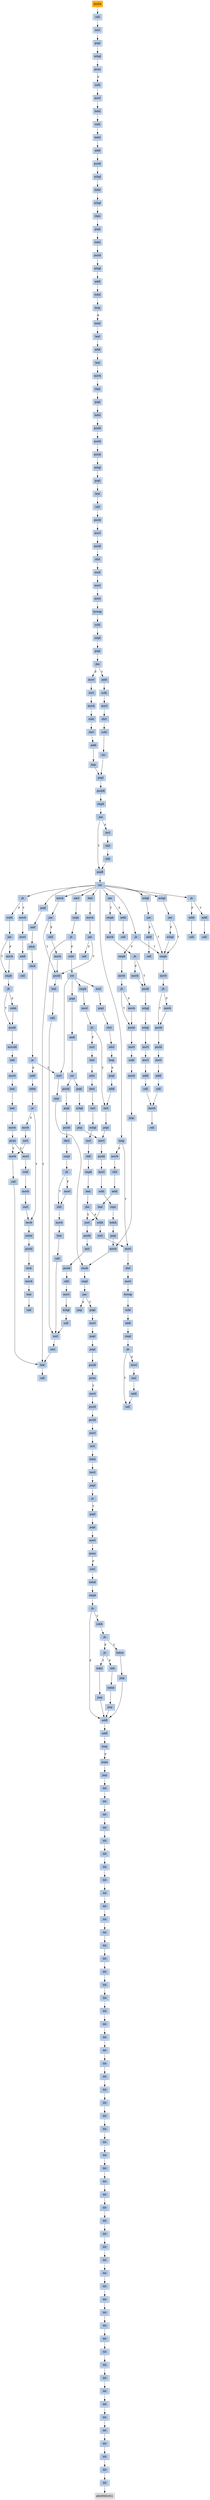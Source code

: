 strict digraph G {
	graph [bgcolor=transparent,
		name=G
	];
	node [color=lightsteelblue,
		fillcolor=lightsteelblue,
		shape=rectangle,
		style=filled
	];
	a0x004bdcc6pusha_	[color=lightgrey,
		fillcolor=orange,
		label=pusha];
	a0x004bdcc7call_0x004bdcd5	[label=call];
	a0x004bdcc6pusha_ -> a0x004bdcc7call_0x004bdcd5	[color="#000000"];
	a0x004bdcd5xorl_ecx_ecx	[label=xorl];
	a0x004bdcc7call_0x004bdcd5 -> a0x004bdcd5xorl_ecx_ecx	[color="#000000"];
	a0x004bdcd7popl_esi	[label=popl];
	a0x004bdcd5xorl_ecx_ecx -> a0x004bdcd7popl_esi	[color="#000000"];
	a0x004bdcd8xchgl_ecx_esi_	[label=xchgl];
	a0x004bdcd7popl_esi -> a0x004bdcd8xchgl_ecx_esi_	[color="#000000"];
	a0x004bdcdajecxz_0x004bdcd0	[label=jecxz];
	a0x004bdcd8xchgl_ecx_esi_ -> a0x004bdcdajecxz_0x004bdcd0	[color="#000000"];
	a0x004bdcdcsubl_ecx_esi	[label=subl];
	a0x004bdcdajecxz_0x004bdcd0 -> a0x004bdcdcsubl_ecx_esi	[color="#000000",
		label=F];
	a0x004bdcdemovl_esi_ebx	[label=movl];
	a0x004bdcdcsubl_ecx_esi -> a0x004bdcdemovl_esi_ebx	[color="#000000"];
	a0x004bdce0lodsl_ds_esi__eax	[label=lodsl];
	a0x004bdcdemovl_esi_ebx -> a0x004bdce0lodsl_ds_esi__eax	[color="#000000"];
	a0x004bdce1subl_eax_ebx	[label=subl];
	a0x004bdce0lodsl_ds_esi__eax -> a0x004bdce1subl_eax_ebx	[color="#000000"];
	a0x004bdce3lodsl_ds_esi__eax	[label=lodsl];
	a0x004bdce1subl_eax_ebx -> a0x004bdce3lodsl_ds_esi__eax	[color="#000000"];
	a0x004bdce4addl_ebx_eax	[label=addl];
	a0x004bdce3lodsl_ds_esi__eax -> a0x004bdce4addl_ebx_eax	[color="#000000"];
	a0x004bdce6pushl_eax	[label=pushl];
	a0x004bdce4addl_ebx_eax -> a0x004bdce6pushl_eax	[color="#000000"];
	a0x004bdce7xchgl_eax_edi	[label=xchgl];
	a0x004bdce6pushl_eax -> a0x004bdce7xchgl_eax_edi	[color="#000000"];
	a0x004bdce8lodsl_ds_esi__eax	[label=lodsl];
	a0x004bdce7xchgl_eax_edi -> a0x004bdce8lodsl_ds_esi__eax	[color="#000000"];
	a0x004bdce9xchgl_eax_ecx	[label=xchgl];
	a0x004bdce8lodsl_ds_esi__eax -> a0x004bdce9xchgl_eax_ecx	[color="#000000"];
	a0x004bdcearepz_movsl_ds_esi__es_edi_	[label=repz];
	a0x004bdce9xchgl_eax_ecx -> a0x004bdcearepz_movsl_ds_esi__es_edi_	[color="#000000"];
	a0x004bdcecpopl_esi	[label=popl];
	a0x004bdcearepz_movsl_ds_esi__es_edi_ -> a0x004bdcecpopl_esi	[color="#000000"];
	a0x004bdcedlodsl_ds_esi__eax	[label=lodsl];
	a0x004bdcecpopl_esi -> a0x004bdcedlodsl_ds_esi__eax	[color="#000000"];
	a0x004bdceepushl_esi	[label=pushl];
	a0x004bdcedlodsl_ds_esi__eax -> a0x004bdceepushl_esi	[color="#000000"];
	a0x004bdcefxchgl_eax_ecx	[label=xchgl];
	a0x004bdceepushl_esi -> a0x004bdcefxchgl_eax_ecx	[color="#000000"];
	a0x004bdcf0addl_ebx_esi_	[label=addl];
	a0x004bdcefxchgl_eax_ecx -> a0x004bdcf0addl_ebx_esi_	[color="#000000"];
	a0x004bdcf2lodsl_ds_esi__eax	[label=lodsl];
	a0x004bdcf0addl_ebx_esi_ -> a0x004bdcf2lodsl_ds_esi__eax	[color="#000000"];
	a0x004bdcf3loop_0x004bdcf0	[label=loop];
	a0x004bdcf2lodsl_ds_esi__eax -> a0x004bdcf3loop_0x004bdcf0	[color="#000000"];
	a0x004bdcf5lodsl_ds_esi__eax	[label=lodsl];
	a0x004bdcf3loop_0x004bdcf0 -> a0x004bdcf5lodsl_ds_esi__eax	[color="#000000",
		label=F];
	a0x004bdcf6leal_0x10esi__ebp	[label=leal];
	a0x004bdcf5lodsl_ds_esi__eax -> a0x004bdcf6leal_0x10esi__ebp	[color="#000000"];
	a0x004bdcf9addl_ebx_ebp_	[label=addl];
	a0x004bdcf6leal_0x10esi__ebp -> a0x004bdcf9addl_ebx_ebp_	[color="#000000"];
	a0x004bdcfcleal_0x1cebp__edi	[label=leal];
	a0x004bdcf9addl_ebx_ebp_ -> a0x004bdcfcleal_0x1cebp__edi	[color="#000000"];
	a0x004bdcffmovb_0x1cUINT8_ch	[label=movb];
	a0x004bdcfcleal_0x1cebp__edi -> a0x004bdcffmovb_0x1cUINT8_ch	[color="#000000"];
	a0x004bdd01repz_stosl_eax_es_edi_	[label=repz];
	a0x004bdcffmovb_0x1cUINT8_ch -> a0x004bdd01repz_stosl_eax_es_edi_	[color="#000000"];
	a0x004bdd03popl_esi	[label=popl];
	a0x004bdd01repz_stosl_eax_es_edi_ -> a0x004bdd03popl_esi	[color="#000000"];
	a0x004bdd04lodsl_ds_esi__eax	[label=lodsl];
	a0x004bdd03popl_esi -> a0x004bdd04lodsl_ds_esi__eax	[color="#000000"];
	a0x004bdd05pushl_ebx	[label=pushl];
	a0x004bdd04lodsl_ds_esi__eax -> a0x004bdd05pushl_ebx	[color="#000000"];
	a0x004bdd06pushl_eax	[label=pushl];
	a0x004bdd05pushl_ebx -> a0x004bdd06pushl_eax	[color="#000000"];
	a0x004bdd07pushl_ecx	[label=pushl];
	a0x004bdd06pushl_eax -> a0x004bdd07pushl_ecx	[color="#000000"];
	a0x004bdd08xchgl_eax_edi	[label=xchgl];
	a0x004bdd07pushl_ecx -> a0x004bdd08xchgl_eax_edi	[color="#000000"];
	a0x004bdd09popl_eax	[label=popl];
	a0x004bdd08xchgl_eax_edi -> a0x004bdd09popl_eax	[color="#000000"];
	a0x004bdd0aleal_0x5cebpeax4__edx	[label=leal];
	a0x004bdd09popl_eax -> a0x004bdd0aleal_0x5cebpeax4__edx	[color="#000000"];
	a0x004bdd0ecall_esi_	[label=call];
	a0x004bdd0aleal_0x5cebpeax4__edx -> a0x004bdd0ecall_esi_	[color="#000000"];
	a0x004bdef4pushl_eax	[label=pushl];
	a0x004bdd0ecall_esi_ -> a0x004bdef4pushl_eax	[color="#000000"];
	a0x004bdef5movl_0x8ebp__eax	[label=movl];
	a0x004bdef4pushl_eax -> a0x004bdef5movl_0x8ebp__eax	[color="#000000"];
	a0x004bdef8pushl_edx	[label=pushl];
	a0x004bdef5movl_0x8ebp__eax -> a0x004bdef8pushl_edx	[color="#000000"];
	a0x004bdef9shrl_0xbUINT8_eax	[label=shrl];
	a0x004bdef8pushl_edx -> a0x004bdef9shrl_0xbUINT8_eax	[color="#000000"];
	a0x004bdefcmull_edx__eax	[label=mull];
	a0x004bdef9shrl_0xbUINT8_eax -> a0x004bdefcmull_edx__eax	[color="#000000"];
	a0x004bdefemovl_ebp__edx	[label=movl];
	a0x004bdefcmull_edx__eax -> a0x004bdefemovl_ebp__edx	[color="#000000"];
	a0x004bdf01movl_edx__edx	[label=movl];
	a0x004bdefemovl_ebp__edx -> a0x004bdf01movl_edx__edx	[color="#000000"];
	a0x004bdf03bswap_edx	[label=bswap];
	a0x004bdf01movl_edx__edx -> a0x004bdf03bswap_edx	[color="#000000"];
	a0x004bdf05subl_0x4ebp__edx	[label=subl];
	a0x004bdf03bswap_edx -> a0x004bdf05subl_0x4ebp__edx	[color="#000000"];
	a0x004bdf08cmpl_edx_eax	[label=cmpl];
	a0x004bdf05subl_0x4ebp__edx -> a0x004bdf08cmpl_edx_eax	[color="#000000"];
	a0x004bdf0apopl_edx	[label=popl];
	a0x004bdf08cmpl_edx_eax -> a0x004bdf0apopl_edx	[color="#000000"];
	a0x004bdf0bjbe_0x004bdf1d	[label=jbe];
	a0x004bdf0apopl_edx -> a0x004bdf0bjbe_0x004bdf1d	[color="#000000"];
	a0x004bdf0dmovl_eax_0x8ebp_	[label=movl];
	a0x004bdf0bjbe_0x004bdf1d -> a0x004bdf0dmovl_eax_0x8ebp_	[color="#000000",
		label=F];
	a0x004bdf1daddl_eax_0x4ebp_	[label=addl];
	a0x004bdf0bjbe_0x004bdf1d -> a0x004bdf1daddl_eax_0x4ebp_	[color="#000000",
		label=T];
	a0x004bdf10xorl_eax_eax	[label=xorl];
	a0x004bdf0dmovl_eax_0x8ebp_ -> a0x004bdf10xorl_eax_eax	[color="#000000"];
	a0x004bdf12movb_0x8UINT8_ah	[label=movb];
	a0x004bdf10xorl_eax_eax -> a0x004bdf12movb_0x8UINT8_ah	[color="#000000"];
	a0x004bdf14subl_edx__eax	[label=subl];
	a0x004bdf12movb_0x8UINT8_ah -> a0x004bdf14subl_edx__eax	[color="#000000"];
	a0x004bdf16shrl_0x5UINT8_eax	[label=shrl];
	a0x004bdf14subl_edx__eax -> a0x004bdf16shrl_0x5UINT8_eax	[color="#000000"];
	a0x004bdf19addl_eax_edx_	[label=addl];
	a0x004bdf16shrl_0x5UINT8_eax -> a0x004bdf19addl_eax_edx_	[color="#000000"];
	a0x004bdf1bjmp_0x004bdf2b	[label=jmp];
	a0x004bdf19addl_eax_edx_ -> a0x004bdf1bjmp_0x004bdf2b	[color="#000000"];
	a0x004bdf2bpopl_eax	[label=popl];
	a0x004bdf1bjmp_0x004bdf2b -> a0x004bdf2bpopl_eax	[color="#000000"];
	a0x004bdf2cpushfl_	[label=pushfl];
	a0x004bdf2bpopl_eax -> a0x004bdf2cpushfl_	[color="#000000"];
	a0x004bdf2dcmpb_0x0UINT8_0xbebp_	[label=cmpb];
	a0x004bdf2cpushfl_ -> a0x004bdf2dcmpb_0x0UINT8_0xbebp_	[color="#000000"];
	a0x004bdf31jne_0x004bdf3e	[label=jne];
	a0x004bdf2dcmpb_0x0UINT8_0xbebp_ -> a0x004bdf31jne_0x004bdf3e	[color="#000000"];
	a0x004bdf3epopfl_	[label=popfl];
	a0x004bdf31jne_0x004bdf3e -> a0x004bdf3epopfl_	[color="#000000",
		label=T];
	a0x004bdf33incl_ebp_	[label=incl];
	a0x004bdf31jne_0x004bdf3e -> a0x004bdf33incl_ebp_	[color="#000000",
		label=F];
	a0x004bdf3fret	[label=ret];
	a0x004bdf3epopfl_ -> a0x004bdf3fret	[color="#000000"];
	a0x004bdd10jb_0x004bdd69	[label=jb];
	a0x004bdf3fret -> a0x004bdd10jb_0x004bdd69	[color="#000000"];
	a0x004bdf48adcl_eax_eax	[label=adcl];
	a0x004bdf3fret -> a0x004bdf48adcl_eax_eax	[color="#000000"];
	a0x004bdd72jae_0x004bddc0	[label=jae];
	a0x004bdf3fret -> a0x004bdd72jae_0x004bddc0	[color="#000000"];
	a0x004bdd78jb_0x004bdd93	[label=jb];
	a0x004bdf3fret -> a0x004bdd78jb_0x004bdd93	[color="#000000"];
	a0x004bdd7ejb_0x004bdda9	[label=jb];
	a0x004bdf3fret -> a0x004bdd7ejb_0x004bdda9	[color="#000000"];
	a0x004bdd4epopl_edx	[label=popl];
	a0x004bdf3fret -> a0x004bdd4epopl_edx	[color="#000000"];
	a0x004bdf55leal_0x4edx__edx	[label=leal];
	a0x004bdf3fret -> a0x004bdf55leal_0x4edx__edx	[color="#000000"];
	a0x004bdf5emovb_0x9UINT8_al	[label=movb];
	a0x004bdf3fret -> a0x004bdf5emovb_0x9UINT8_al	[color="#000000"];
	a0x004bde35loop_0x004bde17	[label=loop];
	a0x004bdf3fret -> a0x004bde35loop_0x004bde17	[color="#000000"];
	a0x004bdd98xchgl_ebx_0x10ebp_	[label=xchgl];
	a0x004bdf3fret -> a0x004bdd98xchgl_ebx_0x10ebp_	[color="#000000"];
	a0x004bdda1xchgl_ebx_0x14ebp_	[label=xchgl];
	a0x004bdf3fret -> a0x004bdda1xchgl_ebx_0x14ebp_	[color="#000000"];
	a0x004bdd12subb_0x3UINT8_al	[label=subb];
	a0x004bdd10jb_0x004bdd69 -> a0x004bdd12subb_0x3UINT8_al	[color="#000000",
		label=F];
	a0x004bdd69movb_0x30UINT8_cl	[label=movb];
	a0x004bdd10jb_0x004bdd69 -> a0x004bdd69movb_0x30UINT8_cl	[color="#000000",
		label=T];
	a0x004bdd14jae_0x004bdd18	[label=jae];
	a0x004bdd12subb_0x3UINT8_al -> a0x004bdd14jae_0x004bdd18	[color="#000000"];
	a0x004bdd16movb_0x0UINT8_al	[label=movb];
	a0x004bdd14jae_0x004bdd18 -> a0x004bdd16movb_0x0UINT8_al	[color="#000000",
		label=F];
	a0x004bdd18cmpb_0x7UINT8_al	[label=cmpb];
	a0x004bdd14jae_0x004bdd18 -> a0x004bdd18cmpb_0x7UINT8_al	[color="#000000",
		label=T];
	a0x004bdd16movb_0x0UINT8_al -> a0x004bdd18cmpb_0x7UINT8_al	[color="#000000"];
	a0x004bdd1ajb_0x004bdd1e	[label=jb];
	a0x004bdd18cmpb_0x7UINT8_al -> a0x004bdd1ajb_0x004bdd1e	[color="#000000"];
	a0x004bdd1epushl_eax	[label=pushl];
	a0x004bdd1ajb_0x004bdd1e -> a0x004bdd1epushl_eax	[color="#000000",
		label=T];
	a0x004bdd1csubb_0x3UINT8_al	[label=subb];
	a0x004bdd1ajb_0x004bdd1e -> a0x004bdd1csubb_0x3UINT8_al	[color="#000000",
		label=F];
	a0x004bdd1fmovzbl__1edi__ebx	[label=movzbl];
	a0x004bdd1epushl_eax -> a0x004bdd1fmovzbl__1edi__ebx	[color="#000000"];
	a0x004bdd23shll_0x3UINT8_ebx	[label=shll];
	a0x004bdd1fmovzbl__1edi__ebx -> a0x004bdd23shll_0x3UINT8_ebx	[color="#000000"];
	a0x004bdd26movb_0x0UINT8_bl	[label=movb];
	a0x004bdd23shll_0x3UINT8_ebx -> a0x004bdd26movb_0x0UINT8_bl	[color="#000000"];
	a0x004bdd28leal_ebxebx2__ebx	[label=leal];
	a0x004bdd26movb_0x0UINT8_bl -> a0x004bdd28leal_ebxebx2__ebx	[color="#000000"];
	a0x004bdd2bleal_0x100cebpebx4__ebx	[label=leal];
	a0x004bdd28leal_ebxebx2__ebx -> a0x004bdd2bleal_0x100cebpebx4__ebx	[color="#000000"];
	a0x004bdd32movb_0x1UINT8_al	[label=movb];
	a0x004bdd2bleal_0x100cebpebx4__ebx -> a0x004bdd32movb_0x1UINT8_al	[color="#000000"];
	a0x004bdd34jecxz_0x004bdd5f	[label=jecxz];
	a0x004bdd32movb_0x1UINT8_al -> a0x004bdd34jecxz_0x004bdd5f	[color="#000000"];
	a0x004bdd5fmovb_0x1UINT8_ch	[label=movb];
	a0x004bdd34jecxz_0x004bdd5f -> a0x004bdd5fmovb_0x1UINT8_ch	[color="#000000",
		label=T];
	a0x004bdd36movl_edi_edx	[label=movl];
	a0x004bdd34jecxz_0x004bdd5f -> a0x004bdd36movl_edi_edx	[color="#000000",
		label=F];
	a0x004bdd61call_0x8esi_	[label=call];
	a0x004bdd5fmovb_0x1UINT8_ch -> a0x004bdd61call_0x8esi_	[color="#000000"];
	a0x004bdf43leal_ebxeax4__edx	[label=leal];
	a0x004bdd61call_0x8esi_ -> a0x004bdf43leal_ebxeax4__edx	[color="#000000"];
	a0x004bdf46call_esi_	[label=call];
	a0x004bdf43leal_ebxeax4__edx -> a0x004bdf46call_esi_	[color="#000000"];
	a0x004bdf4acmpl_ecx_eax	[label=cmpl];
	a0x004bdf48adcl_eax_eax -> a0x004bdf4acmpl_ecx_eax	[color="#000000"];
	a0x004bdf4cjb_0x004bdf43	[label=jb];
	a0x004bdf4acmpl_ecx_eax -> a0x004bdf4cjb_0x004bdf43	[color="#000000"];
	a0x004bdf4cjb_0x004bdf43 -> a0x004bdf43leal_ebxeax4__edx	[color="#000000",
		label=T];
	a0x004bdf4esubl_ecx_eax	[label=subl];
	a0x004bdf4cjb_0x004bdf43 -> a0x004bdf4esubl_ecx_eax	[color="#000000",
		label=F];
	a0x004bdf20subl_eax_0x8ebp_	[label=subl];
	a0x004bdf1daddl_eax_0x4ebp_ -> a0x004bdf20subl_eax_0x8ebp_	[color="#000000"];
	a0x004bdf23movl_edx__eax	[label=movl];
	a0x004bdf20subl_eax_0x8ebp_ -> a0x004bdf23movl_edx__eax	[color="#000000"];
	a0x004bdf25shrl_0x5UINT8_eax	[label=shrl];
	a0x004bdf23movl_edx__eax -> a0x004bdf25shrl_0x5UINT8_eax	[color="#000000"];
	a0x004bdf28subl_eax_edx_	[label=subl];
	a0x004bdf25shrl_0x5UINT8_eax -> a0x004bdf28subl_eax_edx_	[color="#000000"];
	a0x004bdf2astc_	[label=stc];
	a0x004bdf28subl_eax_edx_ -> a0x004bdf2astc_	[color="#000000"];
	a0x004bdf2astc_ -> a0x004bdf2bpopl_eax	[color="#000000"];
	a0x004bdf36shll_0x8UINT8_0x4ebp_	[label=shll];
	a0x004bdf33incl_ebp_ -> a0x004bdf36shll_0x8UINT8_0x4ebp_	[color="#000000"];
	a0x004bdf3ashll_0x8UINT8_0x8ebp_	[label=shll];
	a0x004bdf36shll_0x8UINT8_0x4ebp_ -> a0x004bdf3ashll_0x8UINT8_0x8ebp_	[color="#000000"];
	a0x004bdf3ashll_0x8UINT8_0x8ebp_ -> a0x004bdf3epopfl_	[color="#000000"];
	a0x004bdf50ret	[label=ret];
	a0x004bdf4esubl_ecx_eax -> a0x004bdf50ret	[color="#000000"];
	a0x004bdd64xorl_ecx_ecx	[label=xorl];
	a0x004bdf50ret -> a0x004bdd64xorl_ecx_ecx	[color="#000000"];
	a0x004bdf6epopl_ebx	[label=popl];
	a0x004bdf50ret -> a0x004bdf6epopl_ebx	[color="#000000"];
	a0x004bddf4cmpb_0x4UINT8_al	[label=cmpb];
	a0x004bdf50ret -> a0x004bddf4cmpb_0x4UINT8_al	[color="#000000"];
	a0x004bde4dxorl_edx_edx	[label=xorl];
	a0x004bdf50ret -> a0x004bde4dxorl_edx_edx	[color="#000000"];
	a0x004bdd66jmp_0x1cesi_	[label=jmp];
	a0x004bdd64xorl_ecx_ecx -> a0x004bdd66jmp_0x1cesi_	[color="#000000"];
	a0x004bde69stosb_al_es_edi_	[label=stosb];
	a0x004bdd66jmp_0x1cesi_ -> a0x004bde69stosb_al_es_edi_	[color="#000000"];
	a0x004bde6acmpl_0x24esi__edi	[label=cmpl];
	a0x004bde69stosb_al_es_edi_ -> a0x004bde6acmpl_0x24esi__edi	[color="#000000"];
	a0x004bde6djae_0x004bde72	[label=jae];
	a0x004bde6acmpl_0x24esi__edi -> a0x004bde6djae_0x004bde72	[color="#000000"];
	a0x004bde6fjmp_0x20esi_	[label=jmp];
	a0x004bde6djae_0x004bde72 -> a0x004bde6fjmp_0x20esi_	[color="#000000",
		label=F];
	a0x004bde72popl_eax	[label=popl];
	a0x004bde6djae_0x004bde72 -> a0x004bde72popl_eax	[color="#000000",
		label=T];
	a0x004bdd6bmovl_0xcebp__ebx	[label=movl];
	a0x004bdd69movb_0x30UINT8_cl -> a0x004bdd6bmovl_0xcebp__ebx	[color="#000000"];
	a0x004bdd6eaddl_ecx_edx	[label=addl];
	a0x004bdd6bmovl_0xcebp__ebx -> a0x004bdd6eaddl_ecx_edx	[color="#000000"];
	a0x004bdd70call_esi_	[label=call];
	a0x004bdd6eaddl_ecx_edx -> a0x004bdd70call_esi_	[color="#000000"];
	a0x004bdd74addl_ecx_edx	[label=addl];
	a0x004bdd72jae_0x004bddc0 -> a0x004bdd74addl_ecx_edx	[color="#000000",
		label=F];
	a0x004bddc0cmpb_0x7UINT8_al	[label=cmpb];
	a0x004bdd72jae_0x004bddc0 -> a0x004bddc0cmpb_0x7UINT8_al	[color="#000000",
		label=T];
	a0x004bdd76call_esi_	[label=call];
	a0x004bdd74addl_ecx_edx -> a0x004bdd76call_esi_	[color="#000000"];
	a0x004bdd7aaddl_ecx_edx	[label=addl];
	a0x004bdd78jb_0x004bdd93 -> a0x004bdd7aaddl_ecx_edx	[color="#000000",
		label=F];
	a0x004bdd93addl_0x60UINT8_edx	[label=addl];
	a0x004bdd78jb_0x004bdd93 -> a0x004bdd93addl_0x60UINT8_edx	[color="#000000",
		label=T];
	a0x004bdd7ccall_esi_	[label=call];
	a0x004bdd7aaddl_ecx_edx -> a0x004bdd7ccall_esi_	[color="#000000"];
	a0x004bdd80cmpb_0x7UINT8_al	[label=cmpb];
	a0x004bdd7ejb_0x004bdda9 -> a0x004bdd80cmpb_0x7UINT8_al	[color="#000000",
		label=F];
	a0x004bdda9cmpb_0x7UINT8_al	[label=cmpb];
	a0x004bdd7ejb_0x004bdda9 -> a0x004bdda9cmpb_0x7UINT8_al	[color="#000000",
		label=T];
	a0x004bdd82movb_0x9UINT8_al	[label=movb];
	a0x004bdd80cmpb_0x7UINT8_al -> a0x004bdd82movb_0x9UINT8_al	[color="#000000"];
	a0x004bdd84jb_0x004bdd88	[label=jb];
	a0x004bdd82movb_0x9UINT8_al -> a0x004bdd84jb_0x004bdd88	[color="#000000"];
	a0x004bdd88pushl_eax	[label=pushl];
	a0x004bdd84jb_0x004bdd88 -> a0x004bdd88pushl_eax	[color="#000000",
		label=T];
	a0x004bdd86movb_0xbUINT8_al	[label=movb];
	a0x004bdd84jb_0x004bdd88 -> a0x004bdd86movb_0xbUINT8_al	[color="#000000",
		label=F];
	a0x004bdd89movl_edi_eax	[label=movl];
	a0x004bdd88pushl_eax -> a0x004bdd89movl_edi_eax	[color="#000000"];
	a0x004bdd8bsubl_0xcebp__eax	[label=subl];
	a0x004bdd89movl_edi_eax -> a0x004bdd8bsubl_0xcebp__eax	[color="#000000"];
	a0x004bdd8emovb_eax__al	[label=movb];
	a0x004bdd8bsubl_0xcebp__eax -> a0x004bdd8emovb_eax__al	[color="#000000"];
	a0x004bdd90jmp_0x18esi_	[label=jmp];
	a0x004bdd8emovb_eax__al -> a0x004bdd90jmp_0x18esi_	[color="#000000"];
	a0x004bde67movb_0xffffff80UINT8_cl	[label=movb];
	a0x004bdd90jmp_0x18esi_ -> a0x004bde67movb_0xffffff80UINT8_cl	[color="#000000"];
	a0x004bde67movb_0xffffff80UINT8_cl -> a0x004bde69stosb_al_es_edi_	[color="#000000"];
	a0x004bdd38subl_0xcebp__edx	[label=subl];
	a0x004bdd36movl_edi_edx -> a0x004bdd38subl_0xcebp__edx	[color="#000000"];
	a0x004bdd3bmovb_edx__ch	[label=movb];
	a0x004bdd38subl_0xcebp__edx -> a0x004bdd3bmovb_edx__ch	[color="#000000"];
	a0x004bdd3dxorl_edx_edx	[label=xorl];
	a0x004bdd3bmovb_edx__ch -> a0x004bdd3dxorl_edx_edx	[color="#000000"];
	a0x004bdd3ftestb_ch_cl	[label=testb];
	a0x004bdd3dxorl_edx_edx -> a0x004bdd3ftestb_ch_cl	[color="#000000"];
	a0x004bdd41setne_dh	[label=setne];
	a0x004bdd3ftestb_ch_cl -> a0x004bdd41setne_dh	[color="#000000"];
	a0x004bdd44pushl_edx	[label=pushl];
	a0x004bdd41setne_dh -> a0x004bdd44pushl_edx	[color="#000000"];
	a0x004bdd45incb_dh	[label=incb];
	a0x004bdd44pushl_edx -> a0x004bdd45incb_dh	[color="#000000"];
	a0x004bdd47movb_al_dl	[label=movb];
	a0x004bdd45incb_dh -> a0x004bdd47movb_al_dl	[color="#000000"];
	a0x004bdd49leal_ebxedx4__edx	[label=leal];
	a0x004bdd47movb_al_dl -> a0x004bdd49leal_ebxedx4__edx	[color="#000000"];
	a0x004bdd4ccall_esi_	[label=call];
	a0x004bdd49leal_ebxedx4__edx -> a0x004bdd4ccall_esi_	[color="#000000"];
	a0x004bdd4flahf_	[label=lahf];
	a0x004bdd4epopl_edx -> a0x004bdd4flahf_	[color="#000000"];
	a0x004bdd50adcb_al_al	[label=adcb];
	a0x004bdd4flahf_ -> a0x004bdd50adcb_al_al	[color="#000000"];
	a0x004bdd52shrb_cl	[label=shrb];
	a0x004bdd50adcb_al_al -> a0x004bdd52shrb_cl	[color="#000000"];
	a0x004bdd54je_0x004bdd64	[label=je];
	a0x004bdd52shrb_cl -> a0x004bdd54je_0x004bdd64	[color="#000000"];
	a0x004bdd54je_0x004bdd64 -> a0x004bdd64xorl_ecx_ecx	[color="#000000",
		label=T];
	a0x004bdd56sahf_	[label=sahf];
	a0x004bdd54je_0x004bdd64 -> a0x004bdd56sahf_	[color="#000000",
		label=F];
	a0x004bdd57sbbb_dl_dh	[label=sbbb];
	a0x004bdd56sahf_ -> a0x004bdd57sbbb_dl_dh	[color="#000000"];
	a0x004bdd59je_0x004bdd3f	[label=je];
	a0x004bdd57sbbb_dl_dh -> a0x004bdd59je_0x004bdd3f	[color="#000000"];
	a0x004bdd59je_0x004bdd3f -> a0x004bdd3ftestb_ch_cl	[color="#000000",
		label=T];
	a0x004bdd5bmovb_0x0UINT8_ah	[label=movb];
	a0x004bdd59je_0x004bdd3f -> a0x004bdd5bmovb_0x0UINT8_ah	[color="#000000",
		label=F];
	a0x004bdd5dxorl_ecx_ecx	[label=xorl];
	a0x004bdd5bmovb_0x0UINT8_ah -> a0x004bdd5dxorl_ecx_ecx	[color="#000000"];
	a0x004bdd5dxorl_ecx_ecx -> a0x004bdd5fmovb_0x1UINT8_ch	[color="#000000"];
	a0x004bddc2movb_0x7UINT8_al	[label=movb];
	a0x004bddc0cmpb_0x7UINT8_al -> a0x004bddc2movb_0x7UINT8_al	[color="#000000"];
	a0x004bddc4jb_0x004bddc8	[label=jb];
	a0x004bddc2movb_0x7UINT8_al -> a0x004bddc4jb_0x004bddc8	[color="#000000"];
	a0x004bddc8pushl_eax	[label=pushl];
	a0x004bddc4jb_0x004bddc8 -> a0x004bddc8pushl_eax	[color="#000000",
		label=T];
	a0x004bddc6movb_0xaUINT8_al	[label=movb];
	a0x004bddc4jb_0x004bddc8 -> a0x004bddc6movb_0xaUINT8_al	[color="#000000",
		label=F];
	a0x004bddc9xchgl_ebx_0x10ebp_	[label=xchgl];
	a0x004bddc8pushl_eax -> a0x004bddc9xchgl_ebx_0x10ebp_	[color="#000000"];
	a0x004bddccxchgl_ebx_0x14ebp_	[label=xchgl];
	a0x004bddc9xchgl_ebx_0x10ebp_ -> a0x004bddccxchgl_ebx_0x14ebp_	[color="#000000"];
	a0x004bddcfmovl_ebx_0x18ebp_	[label=movl];
	a0x004bddccxchgl_ebx_0x14ebp_ -> a0x004bddcfmovl_ebx_0x18ebp_	[color="#000000"];
	a0x004bddd2movl_ebp_edx	[label=movl];
	a0x004bddcfmovl_ebx_0x18ebp_ -> a0x004bddd2movl_ebp_edx	[color="#000000"];
	a0x004bddd4addl_0x3cesi__edx	[label=addl];
	a0x004bddd2movl_ebp_edx -> a0x004bddd4addl_0x3cesi__edx	[color="#000000"];
	a0x004bddd7call_0xcesi_	[label=call];
	a0x004bddd4addl_0x3cesi__edx -> a0x004bddd7call_0xcesi_	[color="#000000"];
	a0x004bdf51movb_0x8UINT8_cl	[label=movb];
	a0x004bddd7call_0xcesi_ -> a0x004bdf51movb_0x8UINT8_cl	[color="#000000"];
	a0x004bdf53call_esi_	[label=call];
	a0x004bdf51movb_0x8UINT8_cl -> a0x004bdf53call_esi_	[color="#000000"];
	a0x004bdf58movb_0x1UINT8_al	[label=movb];
	a0x004bdf55leal_0x4edx__edx -> a0x004bdf58movb_0x1UINT8_al	[color="#000000"];
	a0x004bdf5ajae_0x004bdf67	[label=jae];
	a0x004bdf58movb_0x1UINT8_al -> a0x004bdf5ajae_0x004bdf67	[color="#000000"];
	a0x004bdf5ccall_esi_	[label=call];
	a0x004bdf5ajae_0x004bdf67 -> a0x004bdf5ccall_esi_	[color="#000000",
		label=F];
	a0x004bdf67pushl_eax	[label=pushl];
	a0x004bdf5ajae_0x004bdf67 -> a0x004bdf67pushl_eax	[color="#000000",
		label=T];
	a0x004bdf60jae_0x004bdf67	[label=jae];
	a0x004bdf5emovb_0x9UINT8_al -> a0x004bdf60jae_0x004bdf67	[color="#000000"];
	a0x004bdf60jae_0x004bdf67 -> a0x004bdf67pushl_eax	[color="#000000",
		label=T];
	a0x004bdf62shll_0x5UINT8_ecx	[label=shll];
	a0x004bdf60jae_0x004bdf67 -> a0x004bdf62shll_0x5UINT8_ecx	[color="#000000",
		label=F];
	a0x004bdf68leal_edxeax4__ebx	[label=leal];
	a0x004bdf67pushl_eax -> a0x004bdf68leal_edxeax4__ebx	[color="#000000"];
	a0x004bdf6bcall_0x4esi_	[label=call];
	a0x004bdf68leal_edxeax4__ebx -> a0x004bdf6bcall_0x4esi_	[color="#000000"];
	a0x004bdf40xorl_eax_eax	[label=xorl];
	a0x004bdf6bcall_0x4esi_ -> a0x004bdf40xorl_eax_eax	[color="#000000"];
	a0x004bdf42incl_eax	[label=incl];
	a0x004bdf40xorl_eax_eax -> a0x004bdf42incl_eax	[color="#000000"];
	a0x004bdf42incl_eax -> a0x004bdf43leal_ebxeax4__edx	[color="#000000"];
	a0x004bdf6faddl_ebx_eax	[label=addl];
	a0x004bdf6epopl_ebx -> a0x004bdf6faddl_ebx_eax	[color="#000000"];
	a0x004bdf71ret	[label=ret];
	a0x004bdf6faddl_ebx_eax -> a0x004bdf71ret	[color="#000000"];
	a0x004bdddapushl_0x3UINT8	[label=pushl];
	a0x004bdf71ret -> a0x004bdddapushl_0x3UINT8	[color="#000000"];
	a0x004bddbbpopl_ebx	[label=popl];
	a0x004bdf71ret -> a0x004bddbbpopl_ebx	[color="#000000"];
	a0x004bdddcpopl_ecx	[label=popl];
	a0x004bdddapushl_0x3UINT8 -> a0x004bdddcpopl_ecx	[color="#000000"];
	a0x004bddddpushl_eax	[label=pushl];
	a0x004bdddcpopl_ecx -> a0x004bddddpushl_eax	[color="#000000"];
	a0x004bdddedecl_eax	[label=decl];
	a0x004bddddpushl_eax -> a0x004bdddedecl_eax	[color="#000000"];
	a0x004bdddfcmpl_ecx_eax	[label=cmpl];
	a0x004bdddedecl_eax -> a0x004bdddfcmpl_ecx_eax	[color="#000000"];
	a0x004bdde1jb_0x004bdde5	[label=jb];
	a0x004bdddfcmpl_ecx_eax -> a0x004bdde1jb_0x004bdde5	[color="#000000"];
	a0x004bdde3movl_ecx_eax	[label=movl];
	a0x004bdde1jb_0x004bdde5 -> a0x004bdde3movl_ecx_eax	[color="#000000",
		label=F];
	a0x004bdde5shll_0x6UINT8_eax	[label=shll];
	a0x004bdde1jb_0x004bdde5 -> a0x004bdde5shll_0x6UINT8_eax	[color="#000000",
		label=T];
	a0x004bdde3movl_ecx_eax -> a0x004bdde5shll_0x6UINT8_eax	[color="#000000"];
	a0x004bdde8movb_0x40UINT8_cl	[label=movb];
	a0x004bdde5shll_0x6UINT8_eax -> a0x004bdde8movb_0x40UINT8_cl	[color="#000000"];
	a0x004bddealeal_0x37cebpeax4__ebx	[label=leal];
	a0x004bdde8movb_0x40UINT8_cl -> a0x004bddealeal_0x37cebpeax4__ebx	[color="#000000"];
	a0x004bddf1call_0x4esi_	[label=call];
	a0x004bddealeal_0x37cebpeax4__ebx -> a0x004bddf1call_0x4esi_	[color="#000000"];
	a0x004bddf1call_0x4esi_ -> a0x004bdf40xorl_eax_eax	[color="#000000"];
	a0x004bddf6movl_eax_ebx	[label=movl];
	a0x004bddf4cmpb_0x4UINT8_al -> a0x004bddf6movl_eax_ebx	[color="#000000"];
	a0x004bddf8jb_0x004bde59	[label=jb];
	a0x004bddf6movl_eax_ebx -> a0x004bddf8jb_0x004bde59	[color="#000000"];
	a0x004bddfaxorl_ebx_ebx	[label=xorl];
	a0x004bddf8jb_0x004bde59 -> a0x004bddfaxorl_ebx_ebx	[color="#000000",
		label=F];
	a0x004bde59incl_ebx	[label=incl];
	a0x004bddf8jb_0x004bde59 -> a0x004bde59incl_ebx	[color="#000000",
		label=T];
	a0x004bddfcshrl_eax	[label=shrl];
	a0x004bddfaxorl_ebx_ebx -> a0x004bddfcshrl_eax	[color="#000000"];
	a0x004bddfeadcl_ebx_ebx	[label=adcl];
	a0x004bddfcshrl_eax -> a0x004bddfeadcl_ebx_ebx	[color="#000000"];
	a0x004bde00decl_eax	[label=decl];
	a0x004bddfeadcl_ebx_ebx -> a0x004bde00decl_eax	[color="#000000"];
	a0x004bde01incl_ebx	[label=incl];
	a0x004bde00decl_eax -> a0x004bde01incl_ebx	[color="#000000"];
	a0x004bde02xchgl_eax_ecx	[label=xchgl];
	a0x004bde01incl_ebx -> a0x004bde02xchgl_eax_ecx	[color="#000000"];
	a0x004bde03incl_ebx	[label=incl];
	a0x004bde02xchgl_eax_ecx -> a0x004bde03incl_ebx	[color="#000000"];
	a0x004bde04shll_cl_ebx	[label=shll];
	a0x004bde03incl_ebx -> a0x004bde04shll_cl_ebx	[color="#000000"];
	a0x004bde06cmpb_0x5UINT8_cl	[label=cmpb];
	a0x004bde04shll_cl_ebx -> a0x004bde06cmpb_0x5UINT8_cl	[color="#000000"];
	a0x004bde09leal_0x17cebpebx4__edx	[label=leal];
	a0x004bde06cmpb_0x5UINT8_cl -> a0x004bde09leal_0x17cebpebx4__edx	[color="#000000"];
	a0x004bde10jbe_0x004bde40	[label=jbe];
	a0x004bde09leal_0x17cebpebx4__edx -> a0x004bde10jbe_0x004bde40	[color="#000000"];
	a0x004bde40xorl_eax_eax	[label=xorl];
	a0x004bde10jbe_0x004bde40 -> a0x004bde40xorl_eax_eax	[color="#000000",
		label=T];
	a0x004bde12subb_0x4UINT8_cl	[label=subb];
	a0x004bde10jbe_0x004bde40 -> a0x004bde12subb_0x4UINT8_cl	[color="#000000",
		label=F];
	a0x004bde42pushl_ebx	[label=pushl];
	a0x004bde40xorl_eax_eax -> a0x004bde42pushl_ebx	[color="#000000"];
	a0x004bde43incl_eax	[label=incl];
	a0x004bde42pushl_ebx -> a0x004bde43incl_eax	[color="#000000"];
	a0x004bde44pushl_ecx	[label=pushl];
	a0x004bde43incl_eax -> a0x004bde44pushl_ecx	[color="#000000"];
	a0x004bde45shll_cl_eax	[label=shll];
	a0x004bde44pushl_ecx -> a0x004bde45shll_cl_eax	[color="#000000"];
	a0x004bde47movl_edx_ebx	[label=movl];
	a0x004bde45shll_cl_eax -> a0x004bde47movl_edx_ebx	[color="#000000"];
	a0x004bde49xchgl_eax_ecx	[label=xchgl];
	a0x004bde47movl_edx_ebx -> a0x004bde49xchgl_eax_ecx	[color="#000000"];
	a0x004bde4acall_0x4esi_	[label=call];
	a0x004bde49xchgl_eax_ecx -> a0x004bde4acall_0x4esi_	[color="#000000"];
	a0x004bde4acall_0x4esi_ -> a0x004bdf40xorl_eax_eax	[color="#000000"];
	a0x004bde4fpopl_ecx	[label=popl];
	a0x004bde4dxorl_edx_edx -> a0x004bde4fpopl_ecx	[color="#000000"];
	a0x004bde50shrl_eax	[label=shrl];
	a0x004bde4fpopl_ecx -> a0x004bde50shrl_eax	[color="#000000"];
	a0x004bde52adcl_edx_edx	[label=adcl];
	a0x004bde50shrl_eax -> a0x004bde52adcl_edx_edx	[color="#000000"];
	a0x004bde54loop_0x004bde50	[label=loop];
	a0x004bde52adcl_edx_edx -> a0x004bde54loop_0x004bde50	[color="#000000"];
	a0x004bde56popl_ebx	[label=popl];
	a0x004bde54loop_0x004bde50 -> a0x004bde56popl_ebx	[color="#000000",
		label=F];
	a0x004bde57addl_edx_ebx	[label=addl];
	a0x004bde56popl_ebx -> a0x004bde57addl_edx_ebx	[color="#000000"];
	a0x004bde57addl_edx_ebx -> a0x004bde59incl_ebx	[color="#000000"];
	a0x004bde5apopl_ecx	[label=popl];
	a0x004bde59incl_ebx -> a0x004bde5apopl_ecx	[color="#000000"];
	a0x004bde5bmovl_ebx_0xcebp_	[label=movl];
	a0x004bde5apopl_ecx -> a0x004bde5bmovl_ebx_0xcebp_	[color="#000000"];
	a0x004bde5epushl_esi	[label=pushl];
	a0x004bde5bmovl_ebx_0xcebp_ -> a0x004bde5epushl_esi	[color="#000000"];
	a0x004bde5fmovl_edi_esi	[label=movl];
	a0x004bde5epushl_esi -> a0x004bde5fmovl_edi_esi	[color="#000000"];
	a0x004bde61subl_ebx_esi	[label=subl];
	a0x004bde5fmovl_edi_esi -> a0x004bde61subl_ebx_esi	[color="#000000"];
	a0x004bde63repz_movsb_ds_esi__es_edi_	[label=repz];
	a0x004bde61subl_ebx_esi -> a0x004bde63repz_movsb_ds_esi__es_edi_	[color="#000000"];
	a0x004bde65lodsb_ds_esi__al	[label=lodsb];
	a0x004bde63repz_movsb_ds_esi__es_edi_ -> a0x004bde65lodsb_ds_esi__al	[color="#000000"];
	a0x004bde66popl_esi	[label=popl];
	a0x004bde65lodsb_ds_esi__al -> a0x004bde66popl_esi	[color="#000000"];
	a0x004bde66popl_esi -> a0x004bde67movb_0xffffff80UINT8_cl	[color="#000000"];
	a0x004bde15xorl_eax_eax	[label=xorl];
	a0x004bde12subb_0x4UINT8_cl -> a0x004bde15xorl_eax_eax	[color="#000000"];
	a0x004bde17movl_ebp__edx	[label=movl];
	a0x004bde15xorl_eax_eax -> a0x004bde17movl_ebp__edx	[color="#000000"];
	a0x004bde1ashrl_0x8ebp_	[label=shrl];
	a0x004bde17movl_ebp__edx -> a0x004bde1ashrl_0x8ebp_	[color="#000000"];
	a0x004bde1dmovl_edx__edx	[label=movl];
	a0x004bde1ashrl_0x8ebp_ -> a0x004bde1dmovl_edx__edx	[color="#000000"];
	a0x004bde1fbswap_edx	[label=bswap];
	a0x004bde1dmovl_edx__edx -> a0x004bde1fbswap_edx	[color="#000000"];
	a0x004bde21subl_0x4ebp__edx	[label=subl];
	a0x004bde1fbswap_edx -> a0x004bde21subl_0x4ebp__edx	[color="#000000"];
	a0x004bde24addl_eax_eax	[label=addl];
	a0x004bde21subl_0x4ebp__edx -> a0x004bde24addl_eax_eax	[color="#000000"];
	a0x004bde26cmpl_0x8ebp__edx	[label=cmpl];
	a0x004bde24addl_eax_eax -> a0x004bde26cmpl_0x8ebp__edx	[color="#000000"];
	a0x004bde29jb_0x004bde32	[label=jb];
	a0x004bde26cmpl_0x8ebp__edx -> a0x004bde29jb_0x004bde32	[color="#000000"];
	a0x004bde32call_0x10esi_	[label=call];
	a0x004bde29jb_0x004bde32 -> a0x004bde32call_0x10esi_	[color="#000000",
		label=T];
	a0x004bde2bmovl_0x8ebp__edx	[label=movl];
	a0x004bde29jb_0x004bde32 -> a0x004bde2bmovl_0x8ebp__edx	[color="#000000",
		label=F];
	a0x004bde35loop_0x004bde17 -> a0x004bde17movl_ebp__edx	[color="#000000",
		label=T];
	a0x004bde37movb_0x4UINT8_cl	[label=movb];
	a0x004bde35loop_0x004bde17 -> a0x004bde37movb_0x4UINT8_cl	[color="#000000",
		label=F];
	a0x004bde2eincl_eax	[label=incl];
	a0x004bde2bmovl_0x8ebp__edx -> a0x004bde2eincl_eax	[color="#000000"];
	a0x004bde2faddl_edx_0x4ebp_	[label=addl];
	a0x004bde2eincl_eax -> a0x004bde2faddl_edx_0x4ebp_	[color="#000000"];
	a0x004bde2faddl_edx_0x4ebp_ -> a0x004bde32call_0x10esi_	[color="#000000"];
	a0x004bde39shll_cl_eax	[label=shll];
	a0x004bde37movb_0x4UINT8_cl -> a0x004bde39shll_cl_eax	[color="#000000"];
	a0x004bde3baddl_eax_ebx	[label=addl];
	a0x004bde39shll_cl_eax -> a0x004bde3baddl_eax_ebx	[color="#000000"];
	a0x004bde3dleal_0x1cebp__edx	[label=leal];
	a0x004bde3baddl_eax_ebx -> a0x004bde3dleal_0x1cebp__edx	[color="#000000"];
	a0x004bde3dleal_0x1cebp__edx -> a0x004bde40xorl_eax_eax	[color="#000000"];
	a0x004bdf65movb_0x11UINT8_al	[label=movb];
	a0x004bdf62shll_0x5UINT8_ecx -> a0x004bdf65movb_0x11UINT8_al	[color="#000000"];
	a0x004bdf65movb_0x11UINT8_al -> a0x004bdf67pushl_eax	[color="#000000"];
	a0x004bddabmovb_0x8UINT8_al	[label=movb];
	a0x004bdda9cmpb_0x7UINT8_al -> a0x004bddabmovb_0x8UINT8_al	[color="#000000"];
	a0x004bddadjb_0x004bddb1	[label=jb];
	a0x004bddabmovb_0x8UINT8_al -> a0x004bddadjb_0x004bddb1	[color="#000000"];
	a0x004bddb1pushl_eax	[label=pushl];
	a0x004bddadjb_0x004bddb1 -> a0x004bddb1pushl_eax	[color="#000000",
		label=T];
	a0x004bddafmovb_0xbUINT8_al	[label=movb];
	a0x004bddadjb_0x004bddb1 -> a0x004bddafmovb_0xbUINT8_al	[color="#000000",
		label=F];
	a0x004bddb2pushl_ebx	[label=pushl];
	a0x004bddb1pushl_eax -> a0x004bddb2pushl_ebx	[color="#000000"];
	a0x004bddb3movl_ebp_edx	[label=movl];
	a0x004bddb2pushl_ebx -> a0x004bddb3movl_ebp_edx	[color="#000000"];
	a0x004bddb5addl_0x38esi__edx	[label=addl];
	a0x004bddb3movl_ebp_edx -> a0x004bddb5addl_0x38esi__edx	[color="#000000"];
	a0x004bddb8call_0xcesi_	[label=call];
	a0x004bddb5addl_0x38esi__edx -> a0x004bddb8call_0xcesi_	[color="#000000"];
	a0x004bddb8call_0xcesi_ -> a0x004bdf51movb_0x8UINT8_cl	[color="#000000"];
	a0x004bddbcxchgl_eax_ecx	[label=xchgl];
	a0x004bddbbpopl_ebx -> a0x004bddbcxchgl_eax_ecx	[color="#000000"];
	a0x004bddbdjmp_0x30esi_	[label=jmp];
	a0x004bddbcxchgl_eax_ecx -> a0x004bddbdjmp_0x30esi_	[color="#000000"];
	a0x004bddbdjmp_0x30esi_ -> a0x004bde5bmovl_ebx_0xcebp_	[color="#000000"];
	a0x004bddc6movb_0xaUINT8_al -> a0x004bddc8pushl_eax	[color="#000000"];
	a0x004bdd1csubb_0x3UINT8_al -> a0x004bdd1epushl_eax	[color="#000000"];
	a0x004bdd96call_esi_	[label=call];
	a0x004bdd93addl_0x60UINT8_edx -> a0x004bdd96call_esi_	[color="#000000"];
	a0x004bdd9bjae_0x004bdda9	[label=jae];
	a0x004bdd98xchgl_ebx_0x10ebp_ -> a0x004bdd9bjae_0x004bdda9	[color="#000000"];
	a0x004bdd9bjae_0x004bdda9 -> a0x004bdda9cmpb_0x7UINT8_al	[color="#000000",
		label=T];
	a0x004bdd9daddl_ecx_edx	[label=addl];
	a0x004bdd9bjae_0x004bdda9 -> a0x004bdd9daddl_ecx_edx	[color="#000000",
		label=F];
	a0x004bdd9fcall_esi_	[label=call];
	a0x004bdd9daddl_ecx_edx -> a0x004bdd9fcall_esi_	[color="#000000"];
	a0x004bdda4jae_0x004bdda9	[label=jae];
	a0x004bdda1xchgl_ebx_0x14ebp_ -> a0x004bdda4jae_0x004bdda9	[color="#000000"];
	a0x004bdda4jae_0x004bdda9 -> a0x004bdda9cmpb_0x7UINT8_al	[color="#000000",
		label=T];
	a0x004bdda6xchgl_ebx_0x18ebp_	[label=xchgl];
	a0x004bdda4jae_0x004bdda9 -> a0x004bdda6xchgl_ebx_0x18ebp_	[color="#000000",
		label=F];
	a0x004bddafmovb_0xbUINT8_al -> a0x004bddb1pushl_eax	[color="#000000"];
	a0x004bdda6xchgl_ebx_0x18ebp_ -> a0x004bdda9cmpb_0x7UINT8_al	[color="#000000"];
	a0x004bdd86movb_0xbUINT8_al -> a0x004bdd88pushl_eax	[color="#000000"];
	a0x004bde73movl_0x40esi__ecx	[label=movl];
	a0x004bde72popl_eax -> a0x004bde73movl_0x40esi__ecx	[color="#000000"];
	a0x004bde76popl_edi	[label=popl];
	a0x004bde73movl_0x40esi__ecx -> a0x004bde76popl_edi	[color="#000000"];
	a0x004bde77popl_edx	[label=popl];
	a0x004bde76popl_edi -> a0x004bde77popl_edx	[color="#000000"];
	a0x004bde78pushl_edi	[label=pushl];
	a0x004bde77popl_edx -> a0x004bde78pushl_edi	[color="#000000"];
	a0x004bde79jecxz_0x004bde96	[label=jecxz];
	a0x004bde78pushl_edi -> a0x004bde79jecxz_0x004bde96	[color="#000000"];
	a0x004bde96movl_0x28esi__ebx	[label=movl];
	a0x004bde79jecxz_0x004bde96 -> a0x004bde96movl_0x28esi__ebx	[color="#000000",
		label=T];
	a0x004bde99pushl_esi	[label=pushl];
	a0x004bde96movl_0x28esi__ebx -> a0x004bde99pushl_esi	[color="#000000"];
	a0x004bde9apushl_edx	[label=pushl];
	a0x004bde99pushl_esi -> a0x004bde9apushl_edx	[color="#000000"];
	a0x004bde9bmovl_0x2cesi__esi	[label=movl];
	a0x004bde9apushl_edx -> a0x004bde9bmovl_0x2cesi__esi	[color="#000000"];
	a0x004bde9eincl_esi	[label=incl];
	a0x004bde9bmovl_0x2cesi__esi -> a0x004bde9eincl_esi	[color="#000000"];
	a0x004bde9flodsl_ds_esi__eax	[label=lodsl];
	a0x004bde9eincl_esi -> a0x004bde9flodsl_ds_esi__eax	[color="#000000"];
	a0x004bdea0testl_eax_eax	[label=testl];
	a0x004bde9flodsl_ds_esi__eax -> a0x004bdea0testl_eax_eax	[color="#000000"];
	a0x004bdea2popl_edx	[label=popl];
	a0x004bdea0testl_eax_eax -> a0x004bdea2popl_edx	[color="#000000"];
	a0x004bdea3je_0x004bdec7	[label=je];
	a0x004bdea2popl_edx -> a0x004bdea3je_0x004bdec7	[color="#000000"];
	a0x004bdec7popl_ecx	[label=popl];
	a0x004bdea3je_0x004bdec7 -> a0x004bdec7popl_ecx	[color="#000000",
		label=T];
	a0x004bdec8popl_edi	[label=popl];
	a0x004bdec7popl_ecx -> a0x004bdec8popl_edi	[color="#000000"];
	a0x004bdec9movl_0x44ecx__ecx	[label=movl];
	a0x004bdec8popl_edi -> a0x004bdec9movl_0x44ecx__ecx	[color="#000000"];
	a0x004bdeccjecxz_0x004bdedb	[label=jecxz];
	a0x004bdec9movl_0x44ecx__ecx -> a0x004bdeccjecxz_0x004bdedb	[color="#000000"];
	a0x004bdecexorl_eax_eax	[label=xorl];
	a0x004bdeccjecxz_0x004bdedb -> a0x004bdecexorl_eax_eax	[color="#000000",
		label=F];
	a0x004bded0lodsb_ds_esi__al	[label=lodsb];
	a0x004bdecexorl_eax_eax -> a0x004bded0lodsb_ds_esi__al	[color="#000000"];
	a0x004bded1cmpb_0x4UINT8_al	[label=cmpb];
	a0x004bded0lodsb_ds_esi__al -> a0x004bded1cmpb_0x4UINT8_al	[color="#000000"];
	a0x004bded3jb_0x004bdee1	[label=jb];
	a0x004bded1cmpb_0x4UINT8_al -> a0x004bded3jb_0x004bdee1	[color="#000000"];
	a0x004bdee1subb_0x1UINT8_al	[label=subb];
	a0x004bded3jb_0x004bdee1 -> a0x004bdee1subb_0x1UINT8_al	[color="#000000",
		label=T];
	a0x004bded5addl_eax_edi	[label=addl];
	a0x004bded3jb_0x004bdee1 -> a0x004bded5addl_eax_edi	[color="#000000",
		label=F];
	a0x004bdee3jb_0x004bdeed	[label=jb];
	a0x004bdee1subb_0x1UINT8_al -> a0x004bdee3jb_0x004bdeed	[color="#000000"];
	a0x004bdeedlodsw_ds_esi__ax	[label=lodsw];
	a0x004bdee3jb_0x004bdeed -> a0x004bdeedlodsw_ds_esi__ax	[color="#000000",
		label=T];
	a0x004bdee5je_0x004bdef1	[label=je];
	a0x004bdee3jb_0x004bdeed -> a0x004bdee5je_0x004bdef1	[color="#000000",
		label=F];
	a0x004bdeefjmp_0x004bded5	[label=jmp];
	a0x004bdeedlodsw_ds_esi__ax -> a0x004bdeefjmp_0x004bded5	[color="#000000"];
	a0x004bdeefjmp_0x004bded5 -> a0x004bded5addl_eax_edi	[color="#000000"];
	a0x004bded7addl_edx_edi_	[label=addl];
	a0x004bded5addl_eax_edi -> a0x004bded7addl_edx_edi_	[color="#000000"];
	a0x004bded9loop_0x004bdece	[label=loop];
	a0x004bded7addl_edx_edi_ -> a0x004bded9loop_0x004bdece	[color="#000000"];
	a0x004bdedbpopa_	[label=popa];
	a0x004bded9loop_0x004bdece -> a0x004bdedbpopa_	[color="#000000",
		label=F];
	a0x004bdee7shll_0x8UINT8_eax	[label=shll];
	a0x004bdee5je_0x004bdef1 -> a0x004bdee7shll_0x8UINT8_eax	[color="#000000",
		label=F];
	a0x004bdef1lodsl_ds_esi__eax	[label=lodsl];
	a0x004bdee5je_0x004bdef1 -> a0x004bdef1lodsl_ds_esi__eax	[color="#000000",
		label=T];
	a0x004bdeealodsb_ds_esi__al	[label=lodsb];
	a0x004bdee7shll_0x8UINT8_eax -> a0x004bdeealodsb_ds_esi__al	[color="#000000"];
	a0x004bdeebjmp_0x004bded5	[label=jmp];
	a0x004bdeealodsb_ds_esi__al -> a0x004bdeebjmp_0x004bded5	[color="#000000"];
	a0x004bdeebjmp_0x004bded5 -> a0x004bded5addl_eax_edi	[color="#000000"];
	a0x004bdef2jmp_0x004bded5	[label=jmp];
	a0x004bdef1lodsl_ds_esi__eax -> a0x004bdef2jmp_0x004bded5	[color="#000000"];
	a0x004bdef2jmp_0x004bded5 -> a0x004bded5addl_eax_edi	[color="#000000"];
	a0x004bdedcjmp_0x0045bfe6	[label=jmp];
	a0x004bdedbpopa_ -> a0x004bdedcjmp_0x0045bfe6	[color="#000000"];
	a0x0045bfe6hlt_	[label=hlt];
	a0x004bdedcjmp_0x0045bfe6 -> a0x0045bfe6hlt_	[color="#000000"];
	a0x0045bfe7hlt_	[label=hlt];
	a0x0045bfe6hlt_ -> a0x0045bfe7hlt_	[color="#000000"];
	a0x0045bfe8hlt_	[label=hlt];
	a0x0045bfe7hlt_ -> a0x0045bfe8hlt_	[color="#000000"];
	a0x0045bfe9hlt_	[label=hlt];
	a0x0045bfe8hlt_ -> a0x0045bfe9hlt_	[color="#000000"];
	a0x0045bfeahlt_	[label=hlt];
	a0x0045bfe9hlt_ -> a0x0045bfeahlt_	[color="#000000"];
	a0x0045bfebhlt_	[label=hlt];
	a0x0045bfeahlt_ -> a0x0045bfebhlt_	[color="#000000"];
	a0x0045bfechlt_	[label=hlt];
	a0x0045bfebhlt_ -> a0x0045bfechlt_	[color="#000000"];
	a0x0045bfedhlt_	[label=hlt];
	a0x0045bfechlt_ -> a0x0045bfedhlt_	[color="#000000"];
	a0x0045bfeehlt_	[label=hlt];
	a0x0045bfedhlt_ -> a0x0045bfeehlt_	[color="#000000"];
	a0x0045bfefhlt_	[label=hlt];
	a0x0045bfeehlt_ -> a0x0045bfefhlt_	[color="#000000"];
	a0x0045bff0hlt_	[label=hlt];
	a0x0045bfefhlt_ -> a0x0045bff0hlt_	[color="#000000"];
	a0x0045bff1hlt_	[label=hlt];
	a0x0045bff0hlt_ -> a0x0045bff1hlt_	[color="#000000"];
	a0x0045bff2hlt_	[label=hlt];
	a0x0045bff1hlt_ -> a0x0045bff2hlt_	[color="#000000"];
	a0x0045bff3hlt_	[label=hlt];
	a0x0045bff2hlt_ -> a0x0045bff3hlt_	[color="#000000"];
	a0x0045bff4hlt_	[label=hlt];
	a0x0045bff3hlt_ -> a0x0045bff4hlt_	[color="#000000"];
	a0x0045bff5hlt_	[label=hlt];
	a0x0045bff4hlt_ -> a0x0045bff5hlt_	[color="#000000"];
	a0x0045bff6hlt_	[label=hlt];
	a0x0045bff5hlt_ -> a0x0045bff6hlt_	[color="#000000"];
	a0x0045bff7hlt_	[label=hlt];
	a0x0045bff6hlt_ -> a0x0045bff7hlt_	[color="#000000"];
	a0x0045bff8hlt_	[label=hlt];
	a0x0045bff7hlt_ -> a0x0045bff8hlt_	[color="#000000"];
	a0x0045bff9hlt_	[label=hlt];
	a0x0045bff8hlt_ -> a0x0045bff9hlt_	[color="#000000"];
	a0x0045bffahlt_	[label=hlt];
	a0x0045bff9hlt_ -> a0x0045bffahlt_	[color="#000000"];
	a0x0045bffbhlt_	[label=hlt];
	a0x0045bffahlt_ -> a0x0045bffbhlt_	[color="#000000"];
	a0x0045bffchlt_	[label=hlt];
	a0x0045bffbhlt_ -> a0x0045bffchlt_	[color="#000000"];
	a0x0045bffdhlt_	[label=hlt];
	a0x0045bffchlt_ -> a0x0045bffdhlt_	[color="#000000"];
	a0x0045bffehlt_	[label=hlt];
	a0x0045bffdhlt_ -> a0x0045bffehlt_	[color="#000000"];
	a0x0045bfffhlt_	[label=hlt];
	a0x0045bffehlt_ -> a0x0045bfffhlt_	[color="#000000"];
	a0x0045c000hlt_	[label=hlt];
	a0x0045bfffhlt_ -> a0x0045c000hlt_	[color="#000000"];
	a0x0045c001hlt_	[label=hlt];
	a0x0045c000hlt_ -> a0x0045c001hlt_	[color="#000000"];
	a0x0045c002hlt_	[label=hlt];
	a0x0045c001hlt_ -> a0x0045c002hlt_	[color="#000000"];
	a0x0045c003hlt_	[label=hlt];
	a0x0045c002hlt_ -> a0x0045c003hlt_	[color="#000000"];
	a0x0045c004hlt_	[label=hlt];
	a0x0045c003hlt_ -> a0x0045c004hlt_	[color="#000000"];
	a0x0045c005hlt_	[label=hlt];
	a0x0045c004hlt_ -> a0x0045c005hlt_	[color="#000000"];
	a0x0045c006hlt_	[label=hlt];
	a0x0045c005hlt_ -> a0x0045c006hlt_	[color="#000000"];
	a0x0045c007hlt_	[label=hlt];
	a0x0045c006hlt_ -> a0x0045c007hlt_	[color="#000000"];
	a0x0045c008hlt_	[label=hlt];
	a0x0045c007hlt_ -> a0x0045c008hlt_	[color="#000000"];
	a0x0045c009hlt_	[label=hlt];
	a0x0045c008hlt_ -> a0x0045c009hlt_	[color="#000000"];
	a0x0045c00ahlt_	[label=hlt];
	a0x0045c009hlt_ -> a0x0045c00ahlt_	[color="#000000"];
	a0x0045c00bhlt_	[label=hlt];
	a0x0045c00ahlt_ -> a0x0045c00bhlt_	[color="#000000"];
	a0x0045c00chlt_	[label=hlt];
	a0x0045c00bhlt_ -> a0x0045c00chlt_	[color="#000000"];
	a0x0045c00dhlt_	[label=hlt];
	a0x0045c00chlt_ -> a0x0045c00dhlt_	[color="#000000"];
	a0x0045c00ehlt_	[label=hlt];
	a0x0045c00dhlt_ -> a0x0045c00ehlt_	[color="#000000"];
	a0x0045c00fhlt_	[label=hlt];
	a0x0045c00ehlt_ -> a0x0045c00fhlt_	[color="#000000"];
	a0x0045c010hlt_	[label=hlt];
	a0x0045c00fhlt_ -> a0x0045c010hlt_	[color="#000000"];
	a0x0045c011hlt_	[label=hlt];
	a0x0045c010hlt_ -> a0x0045c011hlt_	[color="#000000"];
	a0x0045c012hlt_	[label=hlt];
	a0x0045c011hlt_ -> a0x0045c012hlt_	[color="#000000"];
	a0x0045c013hlt_	[label=hlt];
	a0x0045c012hlt_ -> a0x0045c013hlt_	[color="#000000"];
	a0x0045c014hlt_	[label=hlt];
	a0x0045c013hlt_ -> a0x0045c014hlt_	[color="#000000"];
	a0x0045c015hlt_	[label=hlt];
	a0x0045c014hlt_ -> a0x0045c015hlt_	[color="#000000"];
	a0x0045c016hlt_	[label=hlt];
	a0x0045c015hlt_ -> a0x0045c016hlt_	[color="#000000"];
	a0x0045c017hlt_	[label=hlt];
	a0x0045c016hlt_ -> a0x0045c017hlt_	[color="#000000"];
	a0x0045c018hlt_	[label=hlt];
	a0x0045c017hlt_ -> a0x0045c018hlt_	[color="#000000"];
	a0x0045c019hlt_	[label=hlt];
	a0x0045c018hlt_ -> a0x0045c019hlt_	[color="#000000"];
	a0x0045c01ahlt_	[label=hlt];
	a0x0045c019hlt_ -> a0x0045c01ahlt_	[color="#000000"];
	a0x0045c01bhlt_	[label=hlt];
	a0x0045c01ahlt_ -> a0x0045c01bhlt_	[color="#000000"];
	a0x0045c01c	[color=lightgrey,
		fillcolor=lightgrey];
	a0x0045c01bhlt_ -> a0x0045c01c	[color="#000000"];
}
